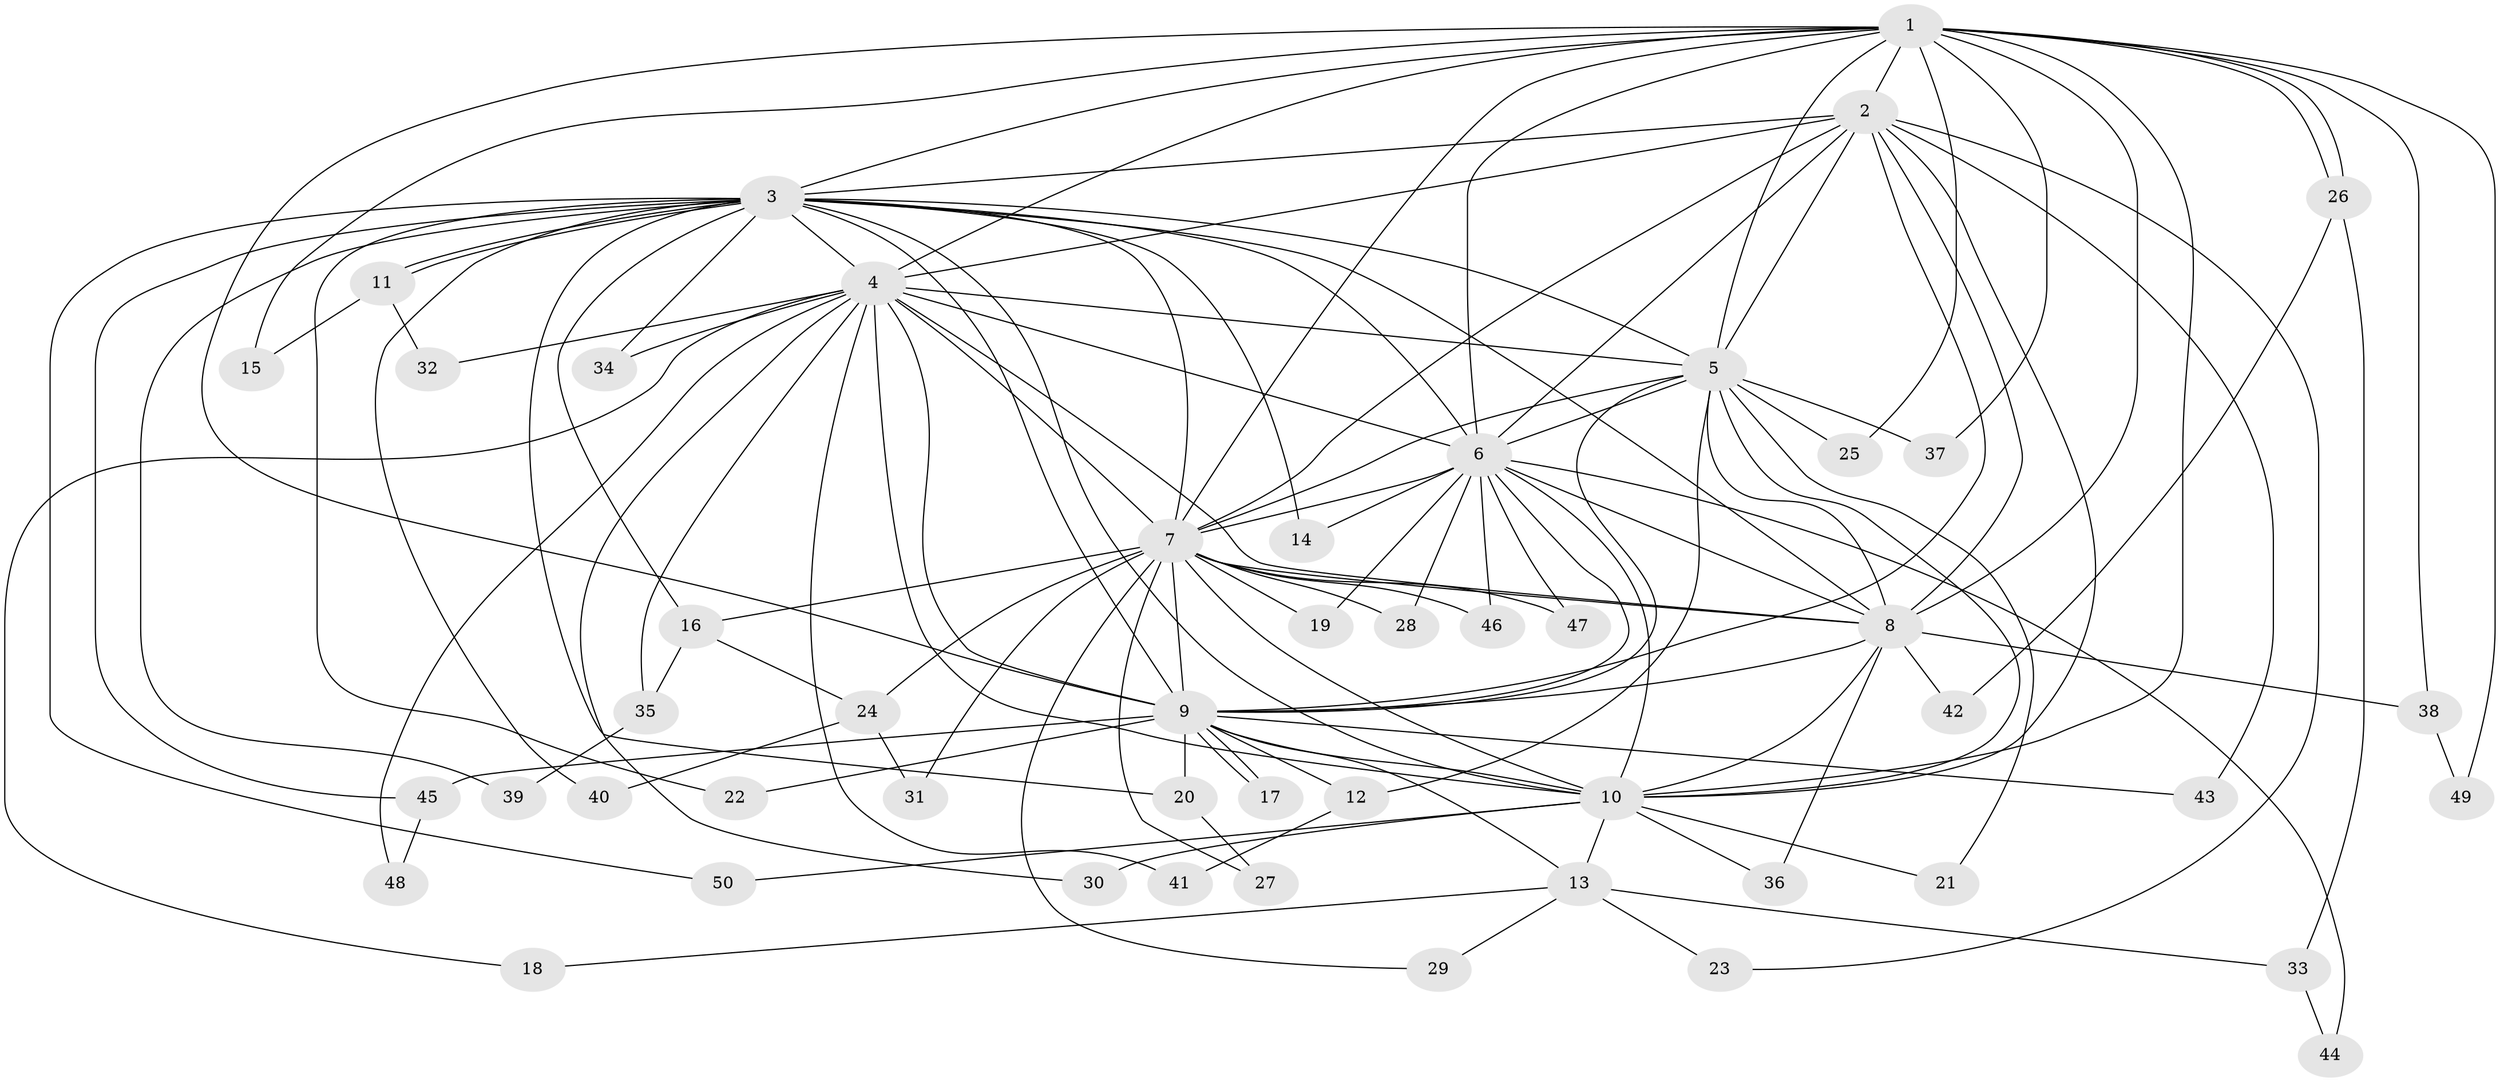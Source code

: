 // coarse degree distribution, {12: 0.02857142857142857, 8: 0.02857142857142857, 21: 0.02857142857142857, 17: 0.02857142857142857, 10: 0.02857142857142857, 11: 0.02857142857142857, 13: 0.02857142857142857, 16: 0.02857142857142857, 4: 0.02857142857142857, 2: 0.5714285714285714, 5: 0.05714285714285714, 3: 0.08571428571428572, 1: 0.02857142857142857}
// Generated by graph-tools (version 1.1) at 2025/23/03/03/25 07:23:40]
// undirected, 50 vertices, 125 edges
graph export_dot {
graph [start="1"]
  node [color=gray90,style=filled];
  1;
  2;
  3;
  4;
  5;
  6;
  7;
  8;
  9;
  10;
  11;
  12;
  13;
  14;
  15;
  16;
  17;
  18;
  19;
  20;
  21;
  22;
  23;
  24;
  25;
  26;
  27;
  28;
  29;
  30;
  31;
  32;
  33;
  34;
  35;
  36;
  37;
  38;
  39;
  40;
  41;
  42;
  43;
  44;
  45;
  46;
  47;
  48;
  49;
  50;
  1 -- 2;
  1 -- 3;
  1 -- 4;
  1 -- 5;
  1 -- 6;
  1 -- 7;
  1 -- 8;
  1 -- 9;
  1 -- 10;
  1 -- 15;
  1 -- 25;
  1 -- 26;
  1 -- 26;
  1 -- 37;
  1 -- 38;
  1 -- 49;
  2 -- 3;
  2 -- 4;
  2 -- 5;
  2 -- 6;
  2 -- 7;
  2 -- 8;
  2 -- 9;
  2 -- 10;
  2 -- 23;
  2 -- 43;
  3 -- 4;
  3 -- 5;
  3 -- 6;
  3 -- 7;
  3 -- 8;
  3 -- 9;
  3 -- 10;
  3 -- 11;
  3 -- 11;
  3 -- 14;
  3 -- 16;
  3 -- 20;
  3 -- 22;
  3 -- 34;
  3 -- 39;
  3 -- 40;
  3 -- 45;
  3 -- 50;
  4 -- 5;
  4 -- 6;
  4 -- 7;
  4 -- 8;
  4 -- 9;
  4 -- 10;
  4 -- 18;
  4 -- 30;
  4 -- 32;
  4 -- 34;
  4 -- 35;
  4 -- 41;
  4 -- 48;
  5 -- 6;
  5 -- 7;
  5 -- 8;
  5 -- 9;
  5 -- 10;
  5 -- 12;
  5 -- 21;
  5 -- 25;
  5 -- 37;
  6 -- 7;
  6 -- 8;
  6 -- 9;
  6 -- 10;
  6 -- 14;
  6 -- 19;
  6 -- 28;
  6 -- 44;
  6 -- 46;
  6 -- 47;
  7 -- 8;
  7 -- 9;
  7 -- 10;
  7 -- 16;
  7 -- 19;
  7 -- 24;
  7 -- 27;
  7 -- 28;
  7 -- 29;
  7 -- 31;
  7 -- 46;
  7 -- 47;
  8 -- 9;
  8 -- 10;
  8 -- 36;
  8 -- 38;
  8 -- 42;
  9 -- 10;
  9 -- 12;
  9 -- 13;
  9 -- 17;
  9 -- 17;
  9 -- 20;
  9 -- 22;
  9 -- 43;
  9 -- 45;
  10 -- 13;
  10 -- 21;
  10 -- 30;
  10 -- 36;
  10 -- 50;
  11 -- 15;
  11 -- 32;
  12 -- 41;
  13 -- 18;
  13 -- 23;
  13 -- 29;
  13 -- 33;
  16 -- 24;
  16 -- 35;
  20 -- 27;
  24 -- 31;
  24 -- 40;
  26 -- 33;
  26 -- 42;
  33 -- 44;
  35 -- 39;
  38 -- 49;
  45 -- 48;
}

